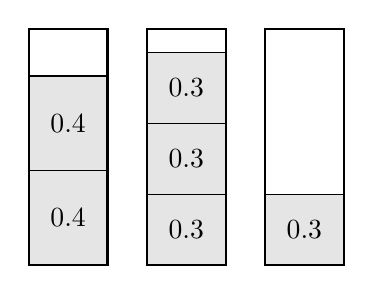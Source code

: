 \begin{tikzpicture}[
item/.style={fill={black!10},draw},
bin/.style={draw,thick},
]
\path[item]
    (0.0,0.0) rectangle +(1,1.2) node[pos=0.5] {0.4}
    (0.0,1.2) rectangle +(1,1.2) node[pos=0.5] {0.4}
    (1.5,0.0) rectangle +(1,0.9) node[pos=0.5] {0.3}
    (1.5,0.9) rectangle +(1,0.9) node[pos=0.5] {0.3}
    (1.5,1.8) rectangle +(1,0.9) node[pos=0.5] {0.3}
    (3.0,0.0) rectangle +(1,0.9) node[pos=0.5] {0.3};
\path[bin]
    (0,0) rectangle +(1,3)
    ++(1.5,0) rectangle +(1,3)
    ++(1.5,0) rectangle +(1,3);
\end{tikzpicture}
